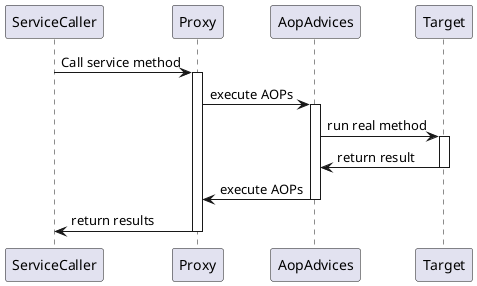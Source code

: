 @startuml
participant ServiceCaller
participant Proxy
participant AopAdvices
participant Target

ServiceCaller -> Proxy : Call service method
activate Proxy
Proxy -> AopAdvices : execute AOPs
activate AopAdvices
AopAdvices -> Target : run real method
activate Target
Target -> AopAdvices : return result
deactivate Target
AopAdvices -> Proxy : execute AOPs
deactivate AopAdvices
Proxy -> ServiceCaller : return results
deactivate Proxy
@enduml